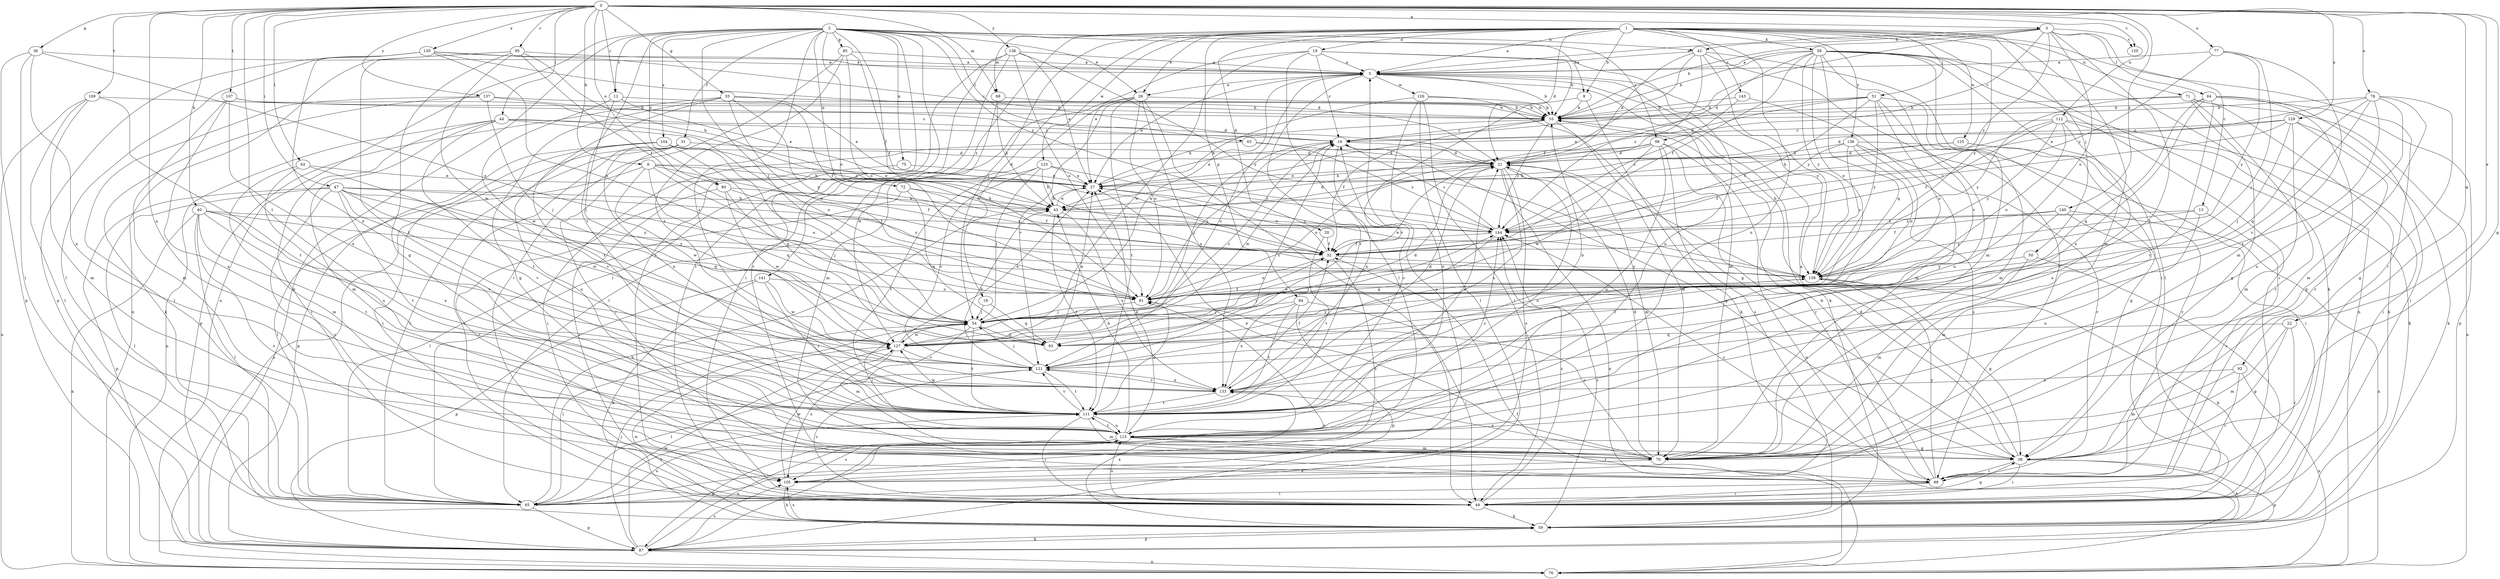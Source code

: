 strict digraph  {
0;
1;
2;
3;
5;
6;
9;
10;
12;
13;
16;
18;
19;
20;
21;
22;
26;
27;
31;
32;
33;
36;
38;
40;
42;
43;
44;
47;
49;
50;
51;
54;
58;
59;
62;
63;
64;
65;
68;
70;
71;
72;
75;
76;
77;
78;
80;
81;
84;
85;
87;
92;
93;
95;
98;
99;
104;
105;
107;
109;
111;
112;
115;
120;
121;
123;
125;
126;
127;
129;
130;
133;
136;
137;
138;
139;
140;
141;
143;
144;
0 -> 3  [label=a];
0 -> 6  [label=b];
0 -> 12  [label=c];
0 -> 22  [label=e];
0 -> 33  [label=g];
0 -> 36  [label=g];
0 -> 38  [label=g];
0 -> 40  [label=h];
0 -> 44  [label=i];
0 -> 47  [label=i];
0 -> 62  [label=l];
0 -> 68  [label=m];
0 -> 77  [label=o];
0 -> 78  [label=o];
0 -> 80  [label=o];
0 -> 92  [label=q];
0 -> 95  [label=r];
0 -> 107  [label=t];
0 -> 109  [label=t];
0 -> 111  [label=t];
0 -> 112  [label=u];
0 -> 115  [label=u];
0 -> 120  [label=v];
0 -> 129  [label=x];
0 -> 130  [label=x];
0 -> 136  [label=y];
0 -> 137  [label=y];
0 -> 140  [label=z];
1 -> 5  [label=a];
1 -> 9  [label=b];
1 -> 18  [label=d];
1 -> 19  [label=d];
1 -> 20  [label=d];
1 -> 21  [label=d];
1 -> 26  [label=e];
1 -> 49  [label=i];
1 -> 50  [label=j];
1 -> 51  [label=j];
1 -> 54  [label=j];
1 -> 58  [label=k];
1 -> 68  [label=m];
1 -> 70  [label=m];
1 -> 71  [label=n];
1 -> 84  [label=p];
1 -> 115  [label=u];
1 -> 123  [label=w];
1 -> 125  [label=w];
1 -> 138  [label=y];
1 -> 139  [label=y];
1 -> 141  [label=z];
1 -> 143  [label=z];
2 -> 9  [label=b];
2 -> 12  [label=c];
2 -> 26  [label=e];
2 -> 31  [label=f];
2 -> 32  [label=f];
2 -> 42  [label=h];
2 -> 49  [label=i];
2 -> 54  [label=j];
2 -> 63  [label=l];
2 -> 72  [label=n];
2 -> 75  [label=n];
2 -> 76  [label=n];
2 -> 80  [label=o];
2 -> 81  [label=o];
2 -> 85  [label=p];
2 -> 87  [label=p];
2 -> 98  [label=r];
2 -> 104  [label=s];
2 -> 105  [label=s];
2 -> 111  [label=t];
2 -> 133  [label=x];
2 -> 144  [label=z];
3 -> 5  [label=a];
3 -> 10  [label=b];
3 -> 13  [label=c];
3 -> 16  [label=c];
3 -> 42  [label=h];
3 -> 64  [label=l];
3 -> 81  [label=o];
3 -> 98  [label=r];
3 -> 111  [label=t];
3 -> 120  [label=v];
3 -> 144  [label=z];
5 -> 10  [label=b];
5 -> 26  [label=e];
5 -> 27  [label=e];
5 -> 59  [label=k];
5 -> 70  [label=m];
5 -> 111  [label=t];
5 -> 121  [label=v];
5 -> 126  [label=w];
5 -> 139  [label=y];
6 -> 27  [label=e];
6 -> 32  [label=f];
6 -> 65  [label=l];
6 -> 81  [label=o];
6 -> 93  [label=q];
6 -> 127  [label=w];
6 -> 144  [label=z];
9 -> 10  [label=b];
9 -> 59  [label=k];
9 -> 121  [label=v];
10 -> 16  [label=c];
10 -> 32  [label=f];
10 -> 70  [label=m];
10 -> 144  [label=z];
12 -> 10  [label=b];
12 -> 27  [label=e];
12 -> 54  [label=j];
12 -> 127  [label=w];
13 -> 99  [label=r];
13 -> 115  [label=u];
13 -> 139  [label=y];
13 -> 144  [label=z];
16 -> 21  [label=d];
16 -> 38  [label=g];
16 -> 54  [label=j];
16 -> 127  [label=w];
16 -> 133  [label=x];
18 -> 54  [label=j];
18 -> 93  [label=q];
19 -> 5  [label=a];
19 -> 10  [label=b];
19 -> 16  [label=c];
19 -> 27  [label=e];
19 -> 65  [label=l];
19 -> 115  [label=u];
19 -> 127  [label=w];
20 -> 32  [label=f];
20 -> 111  [label=t];
21 -> 27  [label=e];
21 -> 70  [label=m];
21 -> 76  [label=n];
21 -> 81  [label=o];
21 -> 105  [label=s];
21 -> 115  [label=u];
21 -> 133  [label=x];
22 -> 38  [label=g];
22 -> 70  [label=m];
22 -> 93  [label=q];
22 -> 99  [label=r];
26 -> 10  [label=b];
26 -> 49  [label=i];
26 -> 65  [label=l];
26 -> 70  [label=m];
26 -> 81  [label=o];
26 -> 111  [label=t];
26 -> 121  [label=v];
26 -> 133  [label=x];
27 -> 10  [label=b];
27 -> 43  [label=h];
31 -> 21  [label=d];
31 -> 49  [label=i];
31 -> 65  [label=l];
31 -> 76  [label=n];
31 -> 99  [label=r];
31 -> 133  [label=x];
32 -> 27  [label=e];
32 -> 81  [label=o];
32 -> 105  [label=s];
32 -> 139  [label=y];
33 -> 10  [label=b];
33 -> 27  [label=e];
33 -> 32  [label=f];
33 -> 38  [label=g];
33 -> 81  [label=o];
33 -> 87  [label=p];
33 -> 111  [label=t];
33 -> 139  [label=y];
36 -> 5  [label=a];
36 -> 65  [label=l];
36 -> 81  [label=o];
36 -> 87  [label=p];
36 -> 115  [label=u];
38 -> 5  [label=a];
38 -> 21  [label=d];
38 -> 49  [label=i];
38 -> 59  [label=k];
38 -> 87  [label=p];
38 -> 99  [label=r];
40 -> 65  [label=l];
40 -> 76  [label=n];
40 -> 105  [label=s];
40 -> 111  [label=t];
40 -> 121  [label=v];
40 -> 133  [label=x];
40 -> 139  [label=y];
40 -> 144  [label=z];
42 -> 5  [label=a];
42 -> 21  [label=d];
42 -> 32  [label=f];
42 -> 49  [label=i];
42 -> 99  [label=r];
42 -> 139  [label=y];
42 -> 144  [label=z];
43 -> 21  [label=d];
43 -> 27  [label=e];
43 -> 111  [label=t];
43 -> 133  [label=x];
43 -> 144  [label=z];
44 -> 16  [label=c];
44 -> 49  [label=i];
44 -> 70  [label=m];
44 -> 76  [label=n];
44 -> 81  [label=o];
44 -> 111  [label=t];
44 -> 144  [label=z];
47 -> 32  [label=f];
47 -> 43  [label=h];
47 -> 65  [label=l];
47 -> 87  [label=p];
47 -> 93  [label=q];
47 -> 105  [label=s];
47 -> 111  [label=t];
47 -> 121  [label=v];
47 -> 127  [label=w];
47 -> 139  [label=y];
49 -> 38  [label=g];
49 -> 59  [label=k];
49 -> 115  [label=u];
49 -> 121  [label=v];
49 -> 144  [label=z];
50 -> 49  [label=i];
50 -> 70  [label=m];
50 -> 139  [label=y];
51 -> 10  [label=b];
51 -> 21  [label=d];
51 -> 27  [label=e];
51 -> 32  [label=f];
51 -> 70  [label=m];
51 -> 81  [label=o];
51 -> 115  [label=u];
51 -> 139  [label=y];
54 -> 5  [label=a];
54 -> 32  [label=f];
54 -> 65  [label=l];
54 -> 70  [label=m];
54 -> 93  [label=q];
54 -> 111  [label=t];
54 -> 127  [label=w];
54 -> 139  [label=y];
58 -> 5  [label=a];
58 -> 10  [label=b];
58 -> 21  [label=d];
58 -> 32  [label=f];
58 -> 49  [label=i];
58 -> 59  [label=k];
58 -> 65  [label=l];
58 -> 70  [label=m];
58 -> 76  [label=n];
58 -> 81  [label=o];
58 -> 93  [label=q];
58 -> 121  [label=v];
58 -> 139  [label=y];
59 -> 87  [label=p];
59 -> 105  [label=s];
59 -> 127  [label=w];
59 -> 133  [label=x];
59 -> 144  [label=z];
62 -> 27  [label=e];
62 -> 70  [label=m];
62 -> 115  [label=u];
62 -> 121  [label=v];
63 -> 21  [label=d];
63 -> 49  [label=i];
63 -> 144  [label=z];
64 -> 10  [label=b];
64 -> 49  [label=i];
64 -> 87  [label=p];
64 -> 93  [label=q];
64 -> 99  [label=r];
64 -> 111  [label=t];
64 -> 133  [label=x];
65 -> 5  [label=a];
65 -> 43  [label=h];
65 -> 87  [label=p];
65 -> 111  [label=t];
65 -> 115  [label=u];
68 -> 10  [label=b];
68 -> 43  [label=h];
68 -> 127  [label=w];
70 -> 21  [label=d];
70 -> 27  [label=e];
70 -> 81  [label=o];
70 -> 105  [label=s];
70 -> 133  [label=x];
71 -> 10  [label=b];
71 -> 38  [label=g];
71 -> 59  [label=k];
71 -> 76  [label=n];
71 -> 99  [label=r];
71 -> 139  [label=y];
72 -> 32  [label=f];
72 -> 43  [label=h];
72 -> 65  [label=l];
72 -> 93  [label=q];
75 -> 27  [label=e];
75 -> 49  [label=i];
76 -> 32  [label=f];
77 -> 5  [label=a];
77 -> 54  [label=j];
77 -> 70  [label=m];
77 -> 139  [label=y];
77 -> 144  [label=z];
78 -> 10  [label=b];
78 -> 27  [label=e];
78 -> 38  [label=g];
78 -> 70  [label=m];
78 -> 93  [label=q];
78 -> 115  [label=u];
78 -> 121  [label=v];
78 -> 133  [label=x];
80 -> 43  [label=h];
80 -> 54  [label=j];
80 -> 99  [label=r];
80 -> 127  [label=w];
80 -> 139  [label=y];
81 -> 16  [label=c];
81 -> 54  [label=j];
84 -> 49  [label=i];
84 -> 54  [label=j];
84 -> 87  [label=p];
84 -> 111  [label=t];
84 -> 133  [label=x];
85 -> 5  [label=a];
85 -> 32  [label=f];
85 -> 49  [label=i];
85 -> 81  [label=o];
85 -> 133  [label=x];
87 -> 54  [label=j];
87 -> 59  [label=k];
87 -> 76  [label=n];
87 -> 81  [label=o];
87 -> 105  [label=s];
87 -> 115  [label=u];
87 -> 127  [label=w];
92 -> 70  [label=m];
92 -> 76  [label=n];
92 -> 99  [label=r];
92 -> 133  [label=x];
93 -> 27  [label=e];
95 -> 5  [label=a];
95 -> 32  [label=f];
95 -> 38  [label=g];
95 -> 43  [label=h];
95 -> 76  [label=n];
95 -> 111  [label=t];
95 -> 127  [label=w];
98 -> 21  [label=d];
98 -> 27  [label=e];
98 -> 43  [label=h];
98 -> 76  [label=n];
98 -> 99  [label=r];
98 -> 105  [label=s];
98 -> 115  [label=u];
98 -> 127  [label=w];
99 -> 10  [label=b];
99 -> 49  [label=i];
99 -> 65  [label=l];
99 -> 139  [label=y];
99 -> 144  [label=z];
104 -> 21  [label=d];
104 -> 43  [label=h];
104 -> 49  [label=i];
104 -> 54  [label=j];
104 -> 87  [label=p];
104 -> 93  [label=q];
104 -> 115  [label=u];
105 -> 59  [label=k];
105 -> 127  [label=w];
107 -> 10  [label=b];
107 -> 16  [label=c];
107 -> 70  [label=m];
107 -> 115  [label=u];
107 -> 133  [label=x];
109 -> 10  [label=b];
109 -> 65  [label=l];
109 -> 70  [label=m];
109 -> 76  [label=n];
109 -> 111  [label=t];
111 -> 16  [label=c];
111 -> 21  [label=d];
111 -> 49  [label=i];
111 -> 70  [label=m];
111 -> 81  [label=o];
111 -> 115  [label=u];
111 -> 121  [label=v];
111 -> 127  [label=w];
111 -> 144  [label=z];
112 -> 16  [label=c];
112 -> 32  [label=f];
112 -> 43  [label=h];
112 -> 49  [label=i];
112 -> 59  [label=k];
112 -> 81  [label=o];
112 -> 115  [label=u];
112 -> 139  [label=y];
115 -> 27  [label=e];
115 -> 38  [label=g];
115 -> 43  [label=h];
115 -> 54  [label=j];
115 -> 70  [label=m];
115 -> 87  [label=p];
115 -> 99  [label=r];
115 -> 105  [label=s];
115 -> 111  [label=t];
121 -> 16  [label=c];
121 -> 21  [label=d];
121 -> 43  [label=h];
121 -> 54  [label=j];
121 -> 65  [label=l];
121 -> 111  [label=t];
121 -> 133  [label=x];
123 -> 27  [label=e];
123 -> 43  [label=h];
123 -> 54  [label=j];
123 -> 111  [label=t];
123 -> 121  [label=v];
123 -> 144  [label=z];
125 -> 21  [label=d];
125 -> 38  [label=g];
125 -> 43  [label=h];
125 -> 99  [label=r];
126 -> 10  [label=b];
126 -> 38  [label=g];
126 -> 43  [label=h];
126 -> 49  [label=i];
126 -> 65  [label=l];
126 -> 115  [label=u];
127 -> 16  [label=c];
127 -> 21  [label=d];
127 -> 27  [label=e];
127 -> 105  [label=s];
127 -> 121  [label=v];
127 -> 139  [label=y];
127 -> 144  [label=z];
129 -> 16  [label=c];
129 -> 21  [label=d];
129 -> 38  [label=g];
129 -> 54  [label=j];
129 -> 59  [label=k];
129 -> 70  [label=m];
129 -> 144  [label=z];
130 -> 5  [label=a];
130 -> 16  [label=c];
130 -> 21  [label=d];
130 -> 65  [label=l];
130 -> 81  [label=o];
130 -> 87  [label=p];
130 -> 133  [label=x];
133 -> 10  [label=b];
133 -> 32  [label=f];
133 -> 111  [label=t];
133 -> 121  [label=v];
136 -> 5  [label=a];
136 -> 27  [label=e];
136 -> 49  [label=i];
136 -> 65  [label=l];
136 -> 81  [label=o];
136 -> 99  [label=r];
136 -> 139  [label=y];
137 -> 10  [label=b];
137 -> 21  [label=d];
137 -> 54  [label=j];
137 -> 59  [label=k];
137 -> 65  [label=l];
138 -> 21  [label=d];
138 -> 32  [label=f];
138 -> 49  [label=i];
138 -> 81  [label=o];
138 -> 99  [label=r];
138 -> 105  [label=s];
138 -> 139  [label=y];
139 -> 10  [label=b];
139 -> 27  [label=e];
139 -> 38  [label=g];
139 -> 59  [label=k];
139 -> 81  [label=o];
140 -> 32  [label=f];
140 -> 70  [label=m];
140 -> 76  [label=n];
140 -> 111  [label=t];
140 -> 144  [label=z];
141 -> 59  [label=k];
141 -> 81  [label=o];
141 -> 87  [label=p];
141 -> 111  [label=t];
141 -> 127  [label=w];
143 -> 10  [label=b];
143 -> 70  [label=m];
143 -> 144  [label=z];
144 -> 16  [label=c];
144 -> 32  [label=f];
144 -> 93  [label=q];
}
